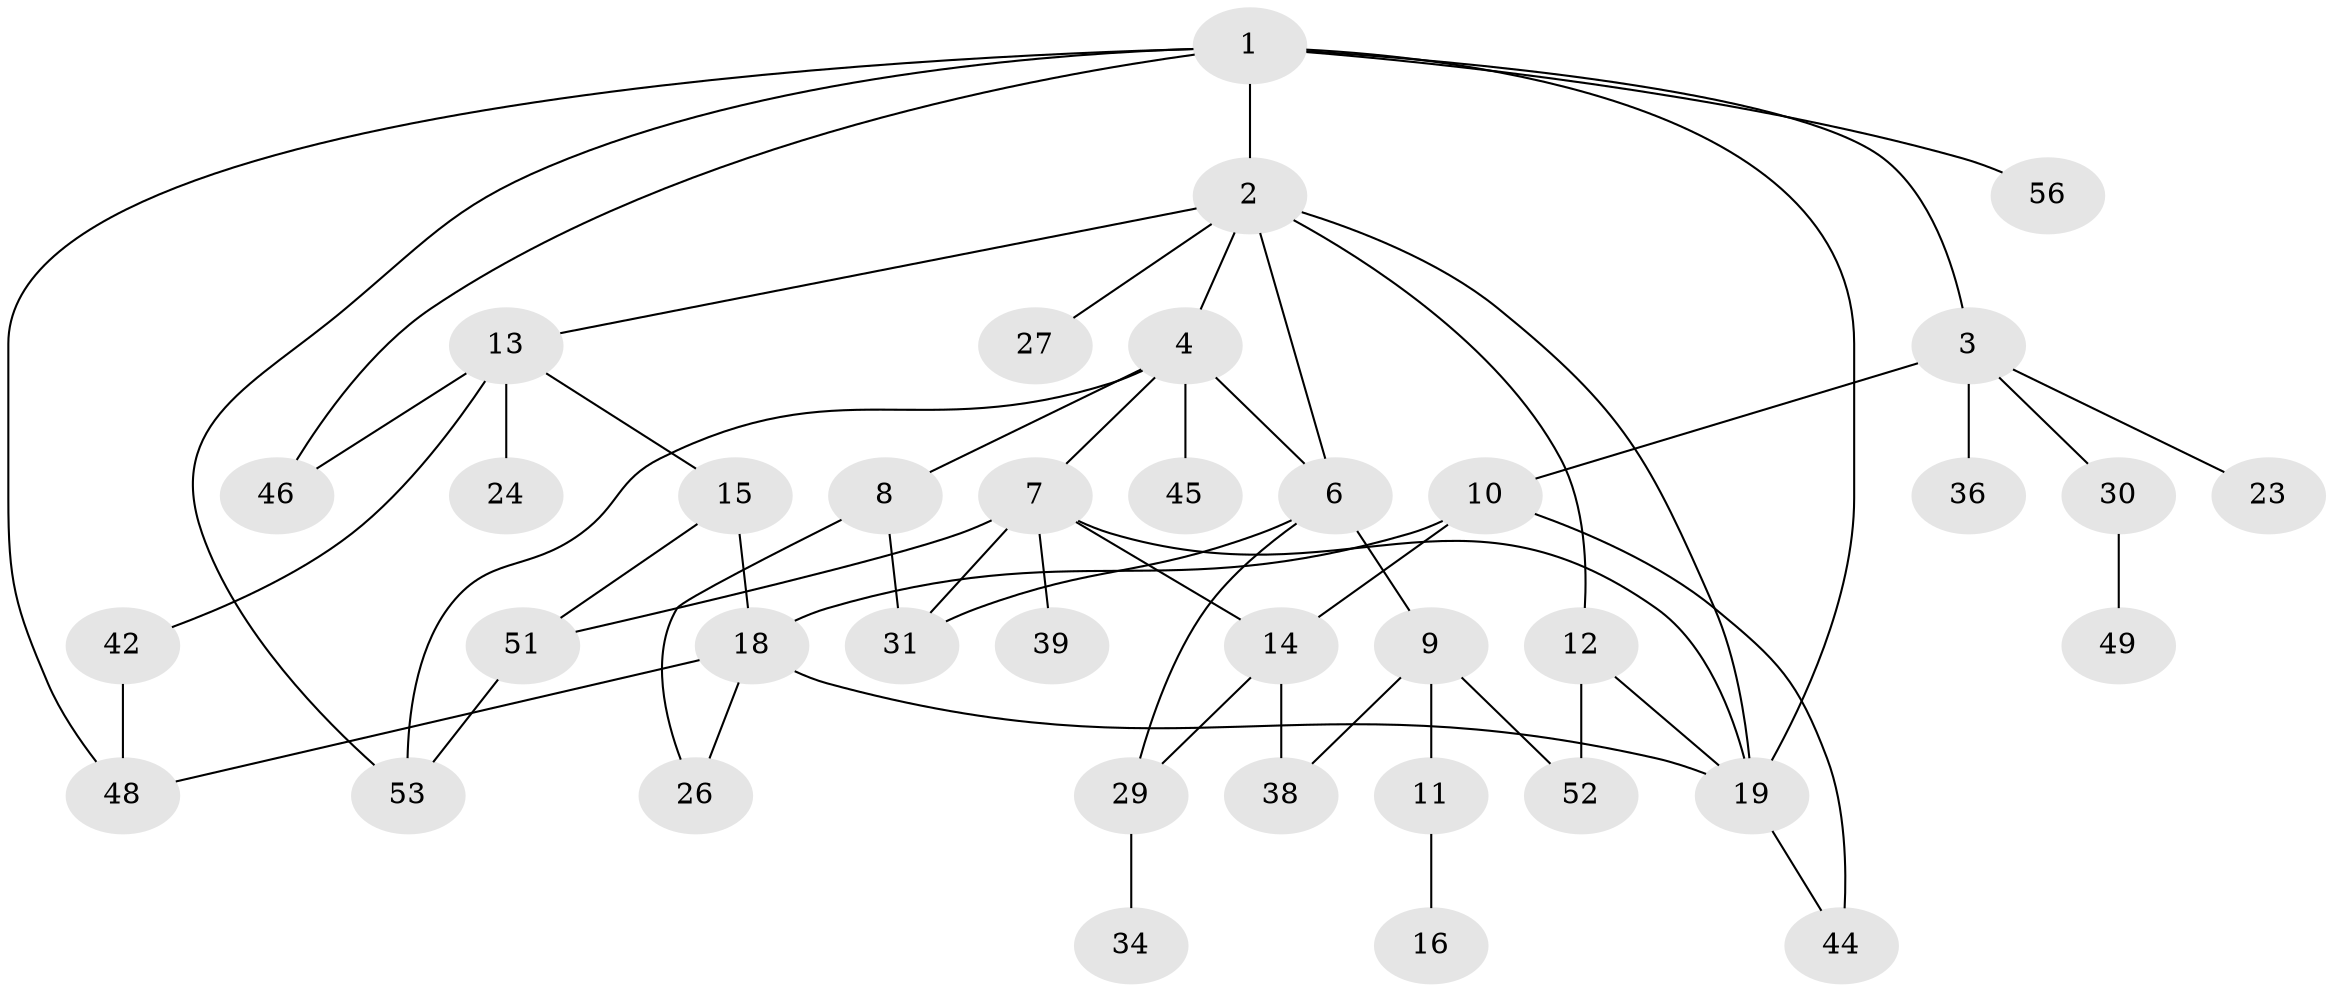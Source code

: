 // original degree distribution, {5: 0.017241379310344827, 7: 0.017241379310344827, 6: 0.08620689655172414, 1: 0.22413793103448276, 4: 0.1206896551724138, 3: 0.1896551724137931, 2: 0.3448275862068966}
// Generated by graph-tools (version 1.1) at 2025/10/02/27/25 16:10:55]
// undirected, 38 vertices, 57 edges
graph export_dot {
graph [start="1"]
  node [color=gray90,style=filled];
  1 [super="+32"];
  2 [super="+40"];
  3 [super="+5"];
  4 [super="+17"];
  6 [super="+28"];
  7 [super="+20"];
  8 [super="+33"];
  9;
  10 [super="+22"];
  11 [super="+37"];
  12;
  13 [super="+35"];
  14;
  15 [super="+58"];
  16;
  18 [super="+25"];
  19 [super="+21"];
  23;
  24;
  26 [super="+41"];
  27;
  29 [super="+50"];
  30;
  31 [super="+47"];
  34;
  36;
  38 [super="+43"];
  39;
  42;
  44;
  45;
  46;
  48 [super="+55"];
  49;
  51;
  52 [super="+57"];
  53 [super="+54"];
  56;
  1 -- 2;
  1 -- 3;
  1 -- 56;
  1 -- 46;
  1 -- 19;
  1 -- 48;
  1 -- 53;
  2 -- 4;
  2 -- 6;
  2 -- 12;
  2 -- 13;
  2 -- 27;
  2 -- 19;
  3 -- 10;
  3 -- 23;
  3 -- 30;
  3 -- 36;
  4 -- 7;
  4 -- 8;
  4 -- 45;
  4 -- 6;
  4 -- 53;
  6 -- 9;
  6 -- 31 [weight=2];
  6 -- 29;
  7 -- 51;
  7 -- 19;
  7 -- 39;
  7 -- 14;
  7 -- 31;
  8 -- 31;
  8 -- 26;
  9 -- 11;
  9 -- 52;
  9 -- 38;
  10 -- 14;
  10 -- 18;
  10 -- 44;
  11 -- 16;
  12 -- 19;
  12 -- 52;
  13 -- 15;
  13 -- 24;
  13 -- 42;
  13 -- 46;
  14 -- 29;
  14 -- 38;
  15 -- 18;
  15 -- 51;
  18 -- 19;
  18 -- 26;
  18 -- 48;
  19 -- 44;
  29 -- 34;
  30 -- 49;
  42 -- 48;
  51 -- 53;
}
